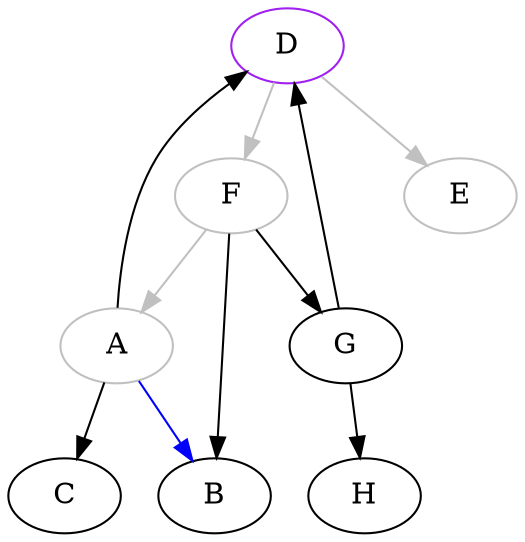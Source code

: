 digraph {
	D [label="D", color="purple"];
	F [label="F", color="gray"];
	H [label="H"];
	A [label="A", color="gray"];
	E [label="E", color="gray"];
	G [label="G"];
	C [label="C"];
	B [label="B"];
	
	A -> C;
	A -> B [color="blue"];
	D -> E [color="gray"];
	D -> F [color="gray"];
	F -> A [color="gray"];
	F -> G;
	F -> B;
	A -> D;
	G -> H;
	G -> D;
}